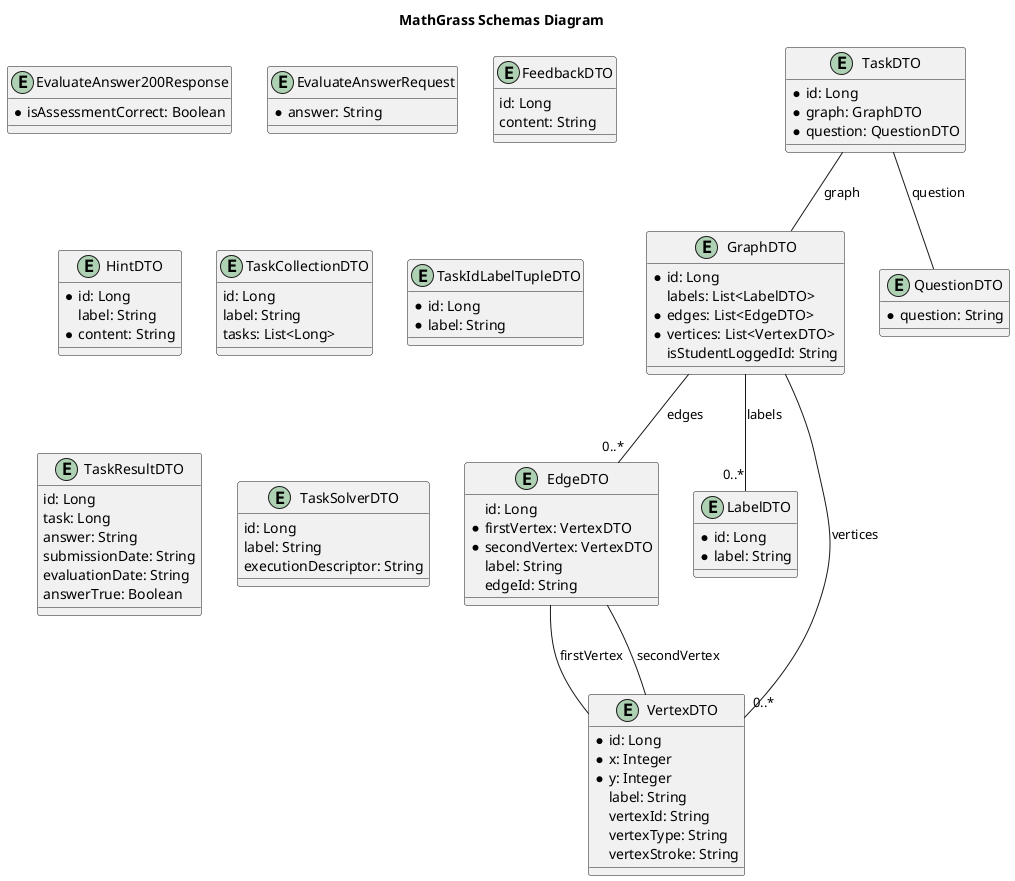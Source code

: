@startuml

title MathGrass Schemas Diagram

entity EdgeDTO {
    id: Long
    * firstVertex: VertexDTO
    * secondVertex: VertexDTO
    label: String
    edgeId: String
}

entity EvaluateAnswer200Response {
    * isAssessmentCorrect: Boolean
}

entity EvaluateAnswerRequest {
    * answer: String
}

entity FeedbackDTO {
    id: Long
    content: String
}

entity GraphDTO {
    * id: Long
    labels: List<LabelDTO>
    * edges: List<EdgeDTO>
    * vertices: List<VertexDTO>
    isStudentLoggedId: String
}

entity HintDTO {
    * id: Long
    label: String
    * content: String
}

entity LabelDTO {
    * id: Long
    * label: String
}

entity QuestionDTO {
    * question: String
}

entity TaskCollectionDTO {
    id: Long
    label: String
    tasks: List<Long>
}

entity TaskDTO {
    * id: Long
    * graph: GraphDTO
    * question: QuestionDTO
}

entity TaskIdLabelTupleDTO {
    * id: Long
    * label: String
}

entity TaskResultDTO {
    id: Long
    task: Long
    answer: String
    submissionDate: String
    evaluationDate: String
    answerTrue: Boolean
}

entity TaskSolverDTO {
    id: Long
    label: String
    executionDescriptor: String
}

entity VertexDTO {
    * id: Long
    * x: Integer
    * y: Integer
    label: String
    vertexId: String
    vertexType: String
    vertexStroke: String
}


GraphDTO -- "0..*" LabelDTO : labels
GraphDTO -- "0..*" EdgeDTO : edges
GraphDTO -- "0..*" VertexDTO : vertices
TaskDTO -- GraphDTO : graph
TaskDTO -- QuestionDTO : question
EdgeDTO -- VertexDTO : firstVertex
EdgeDTO -- VertexDTO : secondVertex

@enduml
